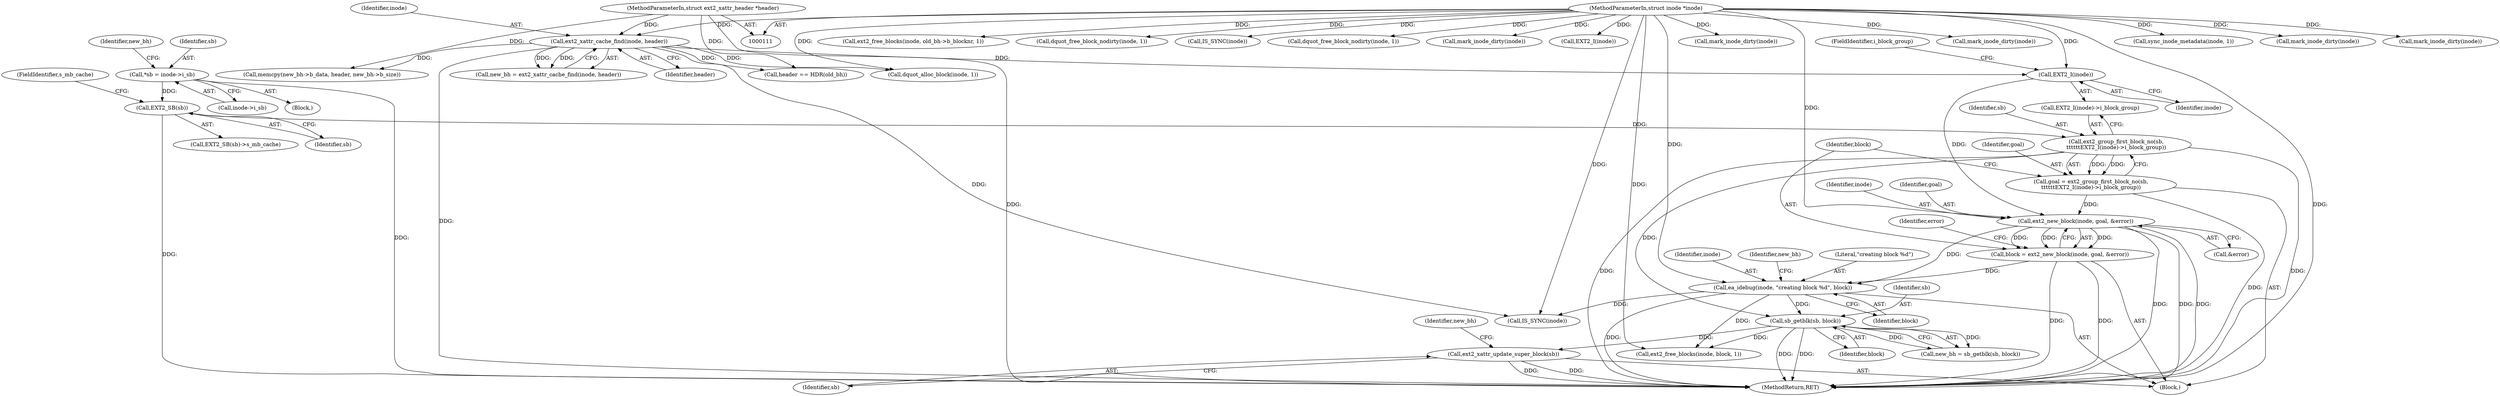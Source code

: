 digraph "0_linux_be0726d33cb8f411945884664924bed3cb8c70ee_11@API" {
"1000267" [label="(Call,ext2_xattr_update_super_block(sb))"];
"1000231" [label="(Call,sb_getblk(sb, block))"];
"1000208" [label="(Call,ext2_group_first_block_no(sb,\n\t\t\t\t\t\tEXT2_I(inode)->i_block_group))"];
"1000131" [label="(Call,EXT2_SB(sb))"];
"1000117" [label="(Call,*sb = inode->i_sb)"];
"1000225" [label="(Call,ea_idebug(inode, \"creating block %d\", block))"];
"1000217" [label="(Call,ext2_new_block(inode, goal, &error))"];
"1000211" [label="(Call,EXT2_I(inode))"];
"1000139" [label="(Call,ext2_xattr_cache_find(inode, header))"];
"1000112" [label="(MethodParameterIn,struct inode *inode)"];
"1000114" [label="(MethodParameterIn,struct ext2_xattr_header *header)"];
"1000206" [label="(Call,goal = ext2_group_first_block_no(sb,\n\t\t\t\t\t\tEXT2_I(inode)->i_block_group))"];
"1000215" [label="(Call,block = ext2_new_block(inode, goal, &error))"];
"1000336" [label="(Call,mark_inode_dirty(inode))"];
"1000226" [label="(Identifier,inode)"];
"1000228" [label="(Identifier,block)"];
"1000141" [label="(Identifier,header)"];
"1000272" [label="(Call,IS_SYNC(inode))"];
"1000117" [label="(Call,*sb = inode->i_sb)"];
"1000119" [label="(Call,inode->i_sb)"];
"1000268" [label="(Identifier,sb)"];
"1000140" [label="(Identifier,inode)"];
"1000115" [label="(Block,)"];
"1000227" [label="(Literal,\"creating block %d\")"];
"1000118" [label="(Identifier,sb)"];
"1000267" [label="(Call,ext2_xattr_update_super_block(sb))"];
"1000332" [label="(Call,mark_inode_dirty(inode))"];
"1000270" [label="(Identifier,new_bh)"];
"1000223" [label="(Identifier,error)"];
"1000206" [label="(Call,goal = ext2_group_first_block_no(sb,\n\t\t\t\t\t\tEXT2_I(inode)->i_block_group))"];
"1000216" [label="(Identifier,block)"];
"1000233" [label="(Identifier,block)"];
"1000239" [label="(Call,ext2_free_blocks(inode, block, 1))"];
"1000124" [label="(Identifier,new_bh)"];
"1000219" [label="(Identifier,goal)"];
"1000232" [label="(Identifier,sb)"];
"1000160" [label="(Call,dquot_alloc_block(inode, 1))"];
"1000311" [label="(Call,sync_inode_metadata(inode, 1))"];
"1000209" [label="(Identifier,sb)"];
"1000112" [label="(MethodParameterIn,struct inode *inode)"];
"1000131" [label="(Call,EXT2_SB(sb))"];
"1000382" [label="(Call,mark_inode_dirty(inode))"];
"1000229" [label="(Call,new_bh = sb_getblk(sb, block))"];
"1000133" [label="(FieldIdentifier,s_mb_cache)"];
"1000252" [label="(Call,memcpy(new_bh->b_data, header, new_bh->b_size))"];
"1000230" [label="(Identifier,new_bh)"];
"1000211" [label="(Call,EXT2_I(inode))"];
"1000401" [label="(Call,mark_inode_dirty(inode))"];
"1000220" [label="(Call,&error)"];
"1000376" [label="(Call,ext2_free_blocks(inode, old_bh->b_blocknr, 1))"];
"1000207" [label="(Identifier,goal)"];
"1000398" [label="(Call,dquot_free_block_nodirty(inode, 1))"];
"1000225" [label="(Call,ea_idebug(inode, \"creating block %d\", block))"];
"1000132" [label="(Identifier,sb)"];
"1000231" [label="(Call,sb_getblk(sb, block))"];
"1000306" [label="(Call,IS_SYNC(inode))"];
"1000139" [label="(Call,ext2_xattr_cache_find(inode, header))"];
"1000212" [label="(Identifier,inode)"];
"1000329" [label="(Call,dquot_free_block_nodirty(inode, 1))"];
"1000137" [label="(Call,new_bh = ext2_xattr_cache_find(inode, header))"];
"1000204" [label="(Block,)"];
"1000420" [label="(MethodReturn,RET)"];
"1000217" [label="(Call,ext2_new_block(inode, goal, &error))"];
"1000114" [label="(MethodParameterIn,struct ext2_xattr_header *header)"];
"1000130" [label="(Call,EXT2_SB(sb)->s_mb_cache)"];
"1000243" [label="(Call,mark_inode_dirty(inode))"];
"1000208" [label="(Call,ext2_group_first_block_no(sb,\n\t\t\t\t\t\tEXT2_I(inode)->i_block_group))"];
"1000218" [label="(Identifier,inode)"];
"1000291" [label="(Call,EXT2_I(inode))"];
"1000213" [label="(FieldIdentifier,i_block_group)"];
"1000190" [label="(Call,header == HDR(old_bh))"];
"1000210" [label="(Call,EXT2_I(inode)->i_block_group)"];
"1000215" [label="(Call,block = ext2_new_block(inode, goal, &error))"];
"1000267" -> "1000204"  [label="AST: "];
"1000267" -> "1000268"  [label="CFG: "];
"1000268" -> "1000267"  [label="AST: "];
"1000270" -> "1000267"  [label="CFG: "];
"1000267" -> "1000420"  [label="DDG: "];
"1000267" -> "1000420"  [label="DDG: "];
"1000231" -> "1000267"  [label="DDG: "];
"1000231" -> "1000229"  [label="AST: "];
"1000231" -> "1000233"  [label="CFG: "];
"1000232" -> "1000231"  [label="AST: "];
"1000233" -> "1000231"  [label="AST: "];
"1000229" -> "1000231"  [label="CFG: "];
"1000231" -> "1000420"  [label="DDG: "];
"1000231" -> "1000420"  [label="DDG: "];
"1000231" -> "1000229"  [label="DDG: "];
"1000231" -> "1000229"  [label="DDG: "];
"1000208" -> "1000231"  [label="DDG: "];
"1000225" -> "1000231"  [label="DDG: "];
"1000231" -> "1000239"  [label="DDG: "];
"1000208" -> "1000206"  [label="AST: "];
"1000208" -> "1000210"  [label="CFG: "];
"1000209" -> "1000208"  [label="AST: "];
"1000210" -> "1000208"  [label="AST: "];
"1000206" -> "1000208"  [label="CFG: "];
"1000208" -> "1000420"  [label="DDG: "];
"1000208" -> "1000420"  [label="DDG: "];
"1000208" -> "1000206"  [label="DDG: "];
"1000208" -> "1000206"  [label="DDG: "];
"1000131" -> "1000208"  [label="DDG: "];
"1000131" -> "1000130"  [label="AST: "];
"1000131" -> "1000132"  [label="CFG: "];
"1000132" -> "1000131"  [label="AST: "];
"1000133" -> "1000131"  [label="CFG: "];
"1000131" -> "1000420"  [label="DDG: "];
"1000117" -> "1000131"  [label="DDG: "];
"1000117" -> "1000115"  [label="AST: "];
"1000117" -> "1000119"  [label="CFG: "];
"1000118" -> "1000117"  [label="AST: "];
"1000119" -> "1000117"  [label="AST: "];
"1000124" -> "1000117"  [label="CFG: "];
"1000117" -> "1000420"  [label="DDG: "];
"1000225" -> "1000204"  [label="AST: "];
"1000225" -> "1000228"  [label="CFG: "];
"1000226" -> "1000225"  [label="AST: "];
"1000227" -> "1000225"  [label="AST: "];
"1000228" -> "1000225"  [label="AST: "];
"1000230" -> "1000225"  [label="CFG: "];
"1000225" -> "1000420"  [label="DDG: "];
"1000217" -> "1000225"  [label="DDG: "];
"1000112" -> "1000225"  [label="DDG: "];
"1000215" -> "1000225"  [label="DDG: "];
"1000225" -> "1000239"  [label="DDG: "];
"1000225" -> "1000272"  [label="DDG: "];
"1000217" -> "1000215"  [label="AST: "];
"1000217" -> "1000220"  [label="CFG: "];
"1000218" -> "1000217"  [label="AST: "];
"1000219" -> "1000217"  [label="AST: "];
"1000220" -> "1000217"  [label="AST: "];
"1000215" -> "1000217"  [label="CFG: "];
"1000217" -> "1000420"  [label="DDG: "];
"1000217" -> "1000420"  [label="DDG: "];
"1000217" -> "1000420"  [label="DDG: "];
"1000217" -> "1000215"  [label="DDG: "];
"1000217" -> "1000215"  [label="DDG: "];
"1000217" -> "1000215"  [label="DDG: "];
"1000211" -> "1000217"  [label="DDG: "];
"1000112" -> "1000217"  [label="DDG: "];
"1000206" -> "1000217"  [label="DDG: "];
"1000211" -> "1000210"  [label="AST: "];
"1000211" -> "1000212"  [label="CFG: "];
"1000212" -> "1000211"  [label="AST: "];
"1000213" -> "1000211"  [label="CFG: "];
"1000139" -> "1000211"  [label="DDG: "];
"1000112" -> "1000211"  [label="DDG: "];
"1000139" -> "1000137"  [label="AST: "];
"1000139" -> "1000141"  [label="CFG: "];
"1000140" -> "1000139"  [label="AST: "];
"1000141" -> "1000139"  [label="AST: "];
"1000137" -> "1000139"  [label="CFG: "];
"1000139" -> "1000420"  [label="DDG: "];
"1000139" -> "1000137"  [label="DDG: "];
"1000139" -> "1000137"  [label="DDG: "];
"1000112" -> "1000139"  [label="DDG: "];
"1000114" -> "1000139"  [label="DDG: "];
"1000139" -> "1000160"  [label="DDG: "];
"1000139" -> "1000190"  [label="DDG: "];
"1000139" -> "1000252"  [label="DDG: "];
"1000139" -> "1000272"  [label="DDG: "];
"1000112" -> "1000111"  [label="AST: "];
"1000112" -> "1000420"  [label="DDG: "];
"1000112" -> "1000160"  [label="DDG: "];
"1000112" -> "1000239"  [label="DDG: "];
"1000112" -> "1000243"  [label="DDG: "];
"1000112" -> "1000272"  [label="DDG: "];
"1000112" -> "1000291"  [label="DDG: "];
"1000112" -> "1000306"  [label="DDG: "];
"1000112" -> "1000311"  [label="DDG: "];
"1000112" -> "1000329"  [label="DDG: "];
"1000112" -> "1000332"  [label="DDG: "];
"1000112" -> "1000336"  [label="DDG: "];
"1000112" -> "1000376"  [label="DDG: "];
"1000112" -> "1000382"  [label="DDG: "];
"1000112" -> "1000398"  [label="DDG: "];
"1000112" -> "1000401"  [label="DDG: "];
"1000114" -> "1000111"  [label="AST: "];
"1000114" -> "1000420"  [label="DDG: "];
"1000114" -> "1000190"  [label="DDG: "];
"1000114" -> "1000252"  [label="DDG: "];
"1000206" -> "1000204"  [label="AST: "];
"1000207" -> "1000206"  [label="AST: "];
"1000216" -> "1000206"  [label="CFG: "];
"1000206" -> "1000420"  [label="DDG: "];
"1000215" -> "1000204"  [label="AST: "];
"1000216" -> "1000215"  [label="AST: "];
"1000223" -> "1000215"  [label="CFG: "];
"1000215" -> "1000420"  [label="DDG: "];
"1000215" -> "1000420"  [label="DDG: "];
}
